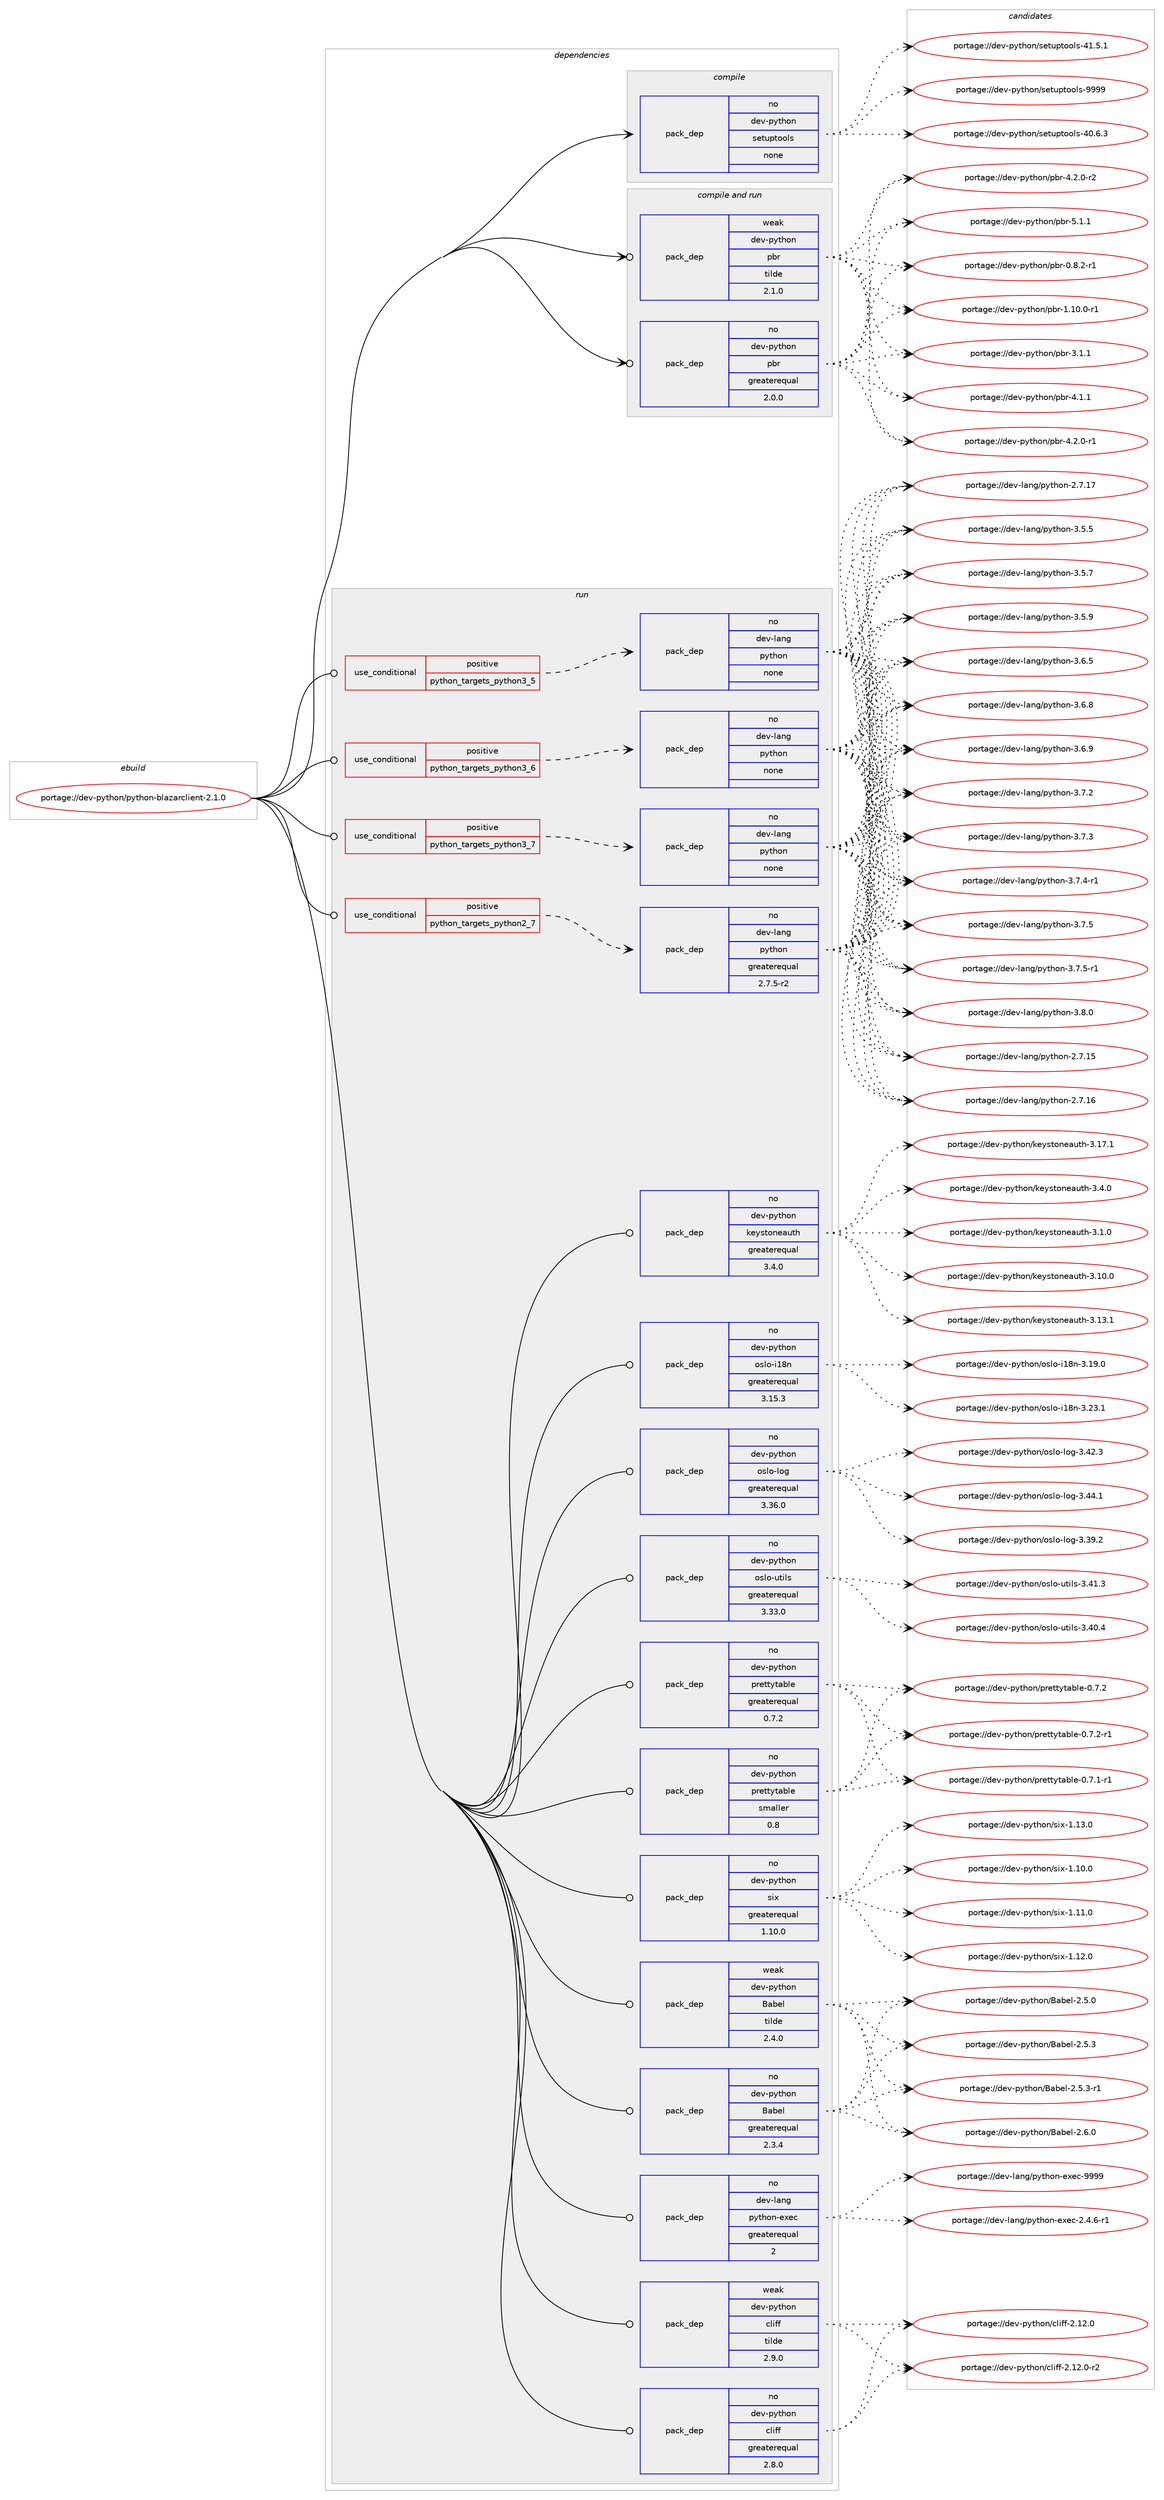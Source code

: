 digraph prolog {

# *************
# Graph options
# *************

newrank=true;
concentrate=true;
compound=true;
graph [rankdir=LR,fontname=Helvetica,fontsize=10,ranksep=1.5];#, ranksep=2.5, nodesep=0.2];
edge  [arrowhead=vee];
node  [fontname=Helvetica,fontsize=10];

# **********
# The ebuild
# **********

subgraph cluster_leftcol {
color=gray;
rank=same;
label=<<i>ebuild</i>>;
id [label="portage://dev-python/python-blazarclient-2.1.0", color=red, width=4, href="../dev-python/python-blazarclient-2.1.0.svg"];
}

# ****************
# The dependencies
# ****************

subgraph cluster_midcol {
color=gray;
label=<<i>dependencies</i>>;
subgraph cluster_compile {
fillcolor="#eeeeee";
style=filled;
label=<<i>compile</i>>;
subgraph pack125283 {
dependency165294 [label=<<TABLE BORDER="0" CELLBORDER="1" CELLSPACING="0" CELLPADDING="4" WIDTH="220"><TR><TD ROWSPAN="6" CELLPADDING="30">pack_dep</TD></TR><TR><TD WIDTH="110">no</TD></TR><TR><TD>dev-python</TD></TR><TR><TD>setuptools</TD></TR><TR><TD>none</TD></TR><TR><TD></TD></TR></TABLE>>, shape=none, color=blue];
}
id:e -> dependency165294:w [weight=20,style="solid",arrowhead="vee"];
}
subgraph cluster_compileandrun {
fillcolor="#eeeeee";
style=filled;
label=<<i>compile and run</i>>;
subgraph pack125284 {
dependency165295 [label=<<TABLE BORDER="0" CELLBORDER="1" CELLSPACING="0" CELLPADDING="4" WIDTH="220"><TR><TD ROWSPAN="6" CELLPADDING="30">pack_dep</TD></TR><TR><TD WIDTH="110">no</TD></TR><TR><TD>dev-python</TD></TR><TR><TD>pbr</TD></TR><TR><TD>greaterequal</TD></TR><TR><TD>2.0.0</TD></TR></TABLE>>, shape=none, color=blue];
}
id:e -> dependency165295:w [weight=20,style="solid",arrowhead="odotvee"];
subgraph pack125285 {
dependency165296 [label=<<TABLE BORDER="0" CELLBORDER="1" CELLSPACING="0" CELLPADDING="4" WIDTH="220"><TR><TD ROWSPAN="6" CELLPADDING="30">pack_dep</TD></TR><TR><TD WIDTH="110">weak</TD></TR><TR><TD>dev-python</TD></TR><TR><TD>pbr</TD></TR><TR><TD>tilde</TD></TR><TR><TD>2.1.0</TD></TR></TABLE>>, shape=none, color=blue];
}
id:e -> dependency165296:w [weight=20,style="solid",arrowhead="odotvee"];
}
subgraph cluster_run {
fillcolor="#eeeeee";
style=filled;
label=<<i>run</i>>;
subgraph cond36623 {
dependency165297 [label=<<TABLE BORDER="0" CELLBORDER="1" CELLSPACING="0" CELLPADDING="4"><TR><TD ROWSPAN="3" CELLPADDING="10">use_conditional</TD></TR><TR><TD>positive</TD></TR><TR><TD>python_targets_python2_7</TD></TR></TABLE>>, shape=none, color=red];
subgraph pack125286 {
dependency165298 [label=<<TABLE BORDER="0" CELLBORDER="1" CELLSPACING="0" CELLPADDING="4" WIDTH="220"><TR><TD ROWSPAN="6" CELLPADDING="30">pack_dep</TD></TR><TR><TD WIDTH="110">no</TD></TR><TR><TD>dev-lang</TD></TR><TR><TD>python</TD></TR><TR><TD>greaterequal</TD></TR><TR><TD>2.7.5-r2</TD></TR></TABLE>>, shape=none, color=blue];
}
dependency165297:e -> dependency165298:w [weight=20,style="dashed",arrowhead="vee"];
}
id:e -> dependency165297:w [weight=20,style="solid",arrowhead="odot"];
subgraph cond36624 {
dependency165299 [label=<<TABLE BORDER="0" CELLBORDER="1" CELLSPACING="0" CELLPADDING="4"><TR><TD ROWSPAN="3" CELLPADDING="10">use_conditional</TD></TR><TR><TD>positive</TD></TR><TR><TD>python_targets_python3_5</TD></TR></TABLE>>, shape=none, color=red];
subgraph pack125287 {
dependency165300 [label=<<TABLE BORDER="0" CELLBORDER="1" CELLSPACING="0" CELLPADDING="4" WIDTH="220"><TR><TD ROWSPAN="6" CELLPADDING="30">pack_dep</TD></TR><TR><TD WIDTH="110">no</TD></TR><TR><TD>dev-lang</TD></TR><TR><TD>python</TD></TR><TR><TD>none</TD></TR><TR><TD></TD></TR></TABLE>>, shape=none, color=blue];
}
dependency165299:e -> dependency165300:w [weight=20,style="dashed",arrowhead="vee"];
}
id:e -> dependency165299:w [weight=20,style="solid",arrowhead="odot"];
subgraph cond36625 {
dependency165301 [label=<<TABLE BORDER="0" CELLBORDER="1" CELLSPACING="0" CELLPADDING="4"><TR><TD ROWSPAN="3" CELLPADDING="10">use_conditional</TD></TR><TR><TD>positive</TD></TR><TR><TD>python_targets_python3_6</TD></TR></TABLE>>, shape=none, color=red];
subgraph pack125288 {
dependency165302 [label=<<TABLE BORDER="0" CELLBORDER="1" CELLSPACING="0" CELLPADDING="4" WIDTH="220"><TR><TD ROWSPAN="6" CELLPADDING="30">pack_dep</TD></TR><TR><TD WIDTH="110">no</TD></TR><TR><TD>dev-lang</TD></TR><TR><TD>python</TD></TR><TR><TD>none</TD></TR><TR><TD></TD></TR></TABLE>>, shape=none, color=blue];
}
dependency165301:e -> dependency165302:w [weight=20,style="dashed",arrowhead="vee"];
}
id:e -> dependency165301:w [weight=20,style="solid",arrowhead="odot"];
subgraph cond36626 {
dependency165303 [label=<<TABLE BORDER="0" CELLBORDER="1" CELLSPACING="0" CELLPADDING="4"><TR><TD ROWSPAN="3" CELLPADDING="10">use_conditional</TD></TR><TR><TD>positive</TD></TR><TR><TD>python_targets_python3_7</TD></TR></TABLE>>, shape=none, color=red];
subgraph pack125289 {
dependency165304 [label=<<TABLE BORDER="0" CELLBORDER="1" CELLSPACING="0" CELLPADDING="4" WIDTH="220"><TR><TD ROWSPAN="6" CELLPADDING="30">pack_dep</TD></TR><TR><TD WIDTH="110">no</TD></TR><TR><TD>dev-lang</TD></TR><TR><TD>python</TD></TR><TR><TD>none</TD></TR><TR><TD></TD></TR></TABLE>>, shape=none, color=blue];
}
dependency165303:e -> dependency165304:w [weight=20,style="dashed",arrowhead="vee"];
}
id:e -> dependency165303:w [weight=20,style="solid",arrowhead="odot"];
subgraph pack125290 {
dependency165305 [label=<<TABLE BORDER="0" CELLBORDER="1" CELLSPACING="0" CELLPADDING="4" WIDTH="220"><TR><TD ROWSPAN="6" CELLPADDING="30">pack_dep</TD></TR><TR><TD WIDTH="110">no</TD></TR><TR><TD>dev-lang</TD></TR><TR><TD>python-exec</TD></TR><TR><TD>greaterequal</TD></TR><TR><TD>2</TD></TR></TABLE>>, shape=none, color=blue];
}
id:e -> dependency165305:w [weight=20,style="solid",arrowhead="odot"];
subgraph pack125291 {
dependency165306 [label=<<TABLE BORDER="0" CELLBORDER="1" CELLSPACING="0" CELLPADDING="4" WIDTH="220"><TR><TD ROWSPAN="6" CELLPADDING="30">pack_dep</TD></TR><TR><TD WIDTH="110">no</TD></TR><TR><TD>dev-python</TD></TR><TR><TD>Babel</TD></TR><TR><TD>greaterequal</TD></TR><TR><TD>2.3.4</TD></TR></TABLE>>, shape=none, color=blue];
}
id:e -> dependency165306:w [weight=20,style="solid",arrowhead="odot"];
subgraph pack125292 {
dependency165307 [label=<<TABLE BORDER="0" CELLBORDER="1" CELLSPACING="0" CELLPADDING="4" WIDTH="220"><TR><TD ROWSPAN="6" CELLPADDING="30">pack_dep</TD></TR><TR><TD WIDTH="110">no</TD></TR><TR><TD>dev-python</TD></TR><TR><TD>cliff</TD></TR><TR><TD>greaterequal</TD></TR><TR><TD>2.8.0</TD></TR></TABLE>>, shape=none, color=blue];
}
id:e -> dependency165307:w [weight=20,style="solid",arrowhead="odot"];
subgraph pack125293 {
dependency165308 [label=<<TABLE BORDER="0" CELLBORDER="1" CELLSPACING="0" CELLPADDING="4" WIDTH="220"><TR><TD ROWSPAN="6" CELLPADDING="30">pack_dep</TD></TR><TR><TD WIDTH="110">no</TD></TR><TR><TD>dev-python</TD></TR><TR><TD>keystoneauth</TD></TR><TR><TD>greaterequal</TD></TR><TR><TD>3.4.0</TD></TR></TABLE>>, shape=none, color=blue];
}
id:e -> dependency165308:w [weight=20,style="solid",arrowhead="odot"];
subgraph pack125294 {
dependency165309 [label=<<TABLE BORDER="0" CELLBORDER="1" CELLSPACING="0" CELLPADDING="4" WIDTH="220"><TR><TD ROWSPAN="6" CELLPADDING="30">pack_dep</TD></TR><TR><TD WIDTH="110">no</TD></TR><TR><TD>dev-python</TD></TR><TR><TD>oslo-i18n</TD></TR><TR><TD>greaterequal</TD></TR><TR><TD>3.15.3</TD></TR></TABLE>>, shape=none, color=blue];
}
id:e -> dependency165309:w [weight=20,style="solid",arrowhead="odot"];
subgraph pack125295 {
dependency165310 [label=<<TABLE BORDER="0" CELLBORDER="1" CELLSPACING="0" CELLPADDING="4" WIDTH="220"><TR><TD ROWSPAN="6" CELLPADDING="30">pack_dep</TD></TR><TR><TD WIDTH="110">no</TD></TR><TR><TD>dev-python</TD></TR><TR><TD>oslo-log</TD></TR><TR><TD>greaterequal</TD></TR><TR><TD>3.36.0</TD></TR></TABLE>>, shape=none, color=blue];
}
id:e -> dependency165310:w [weight=20,style="solid",arrowhead="odot"];
subgraph pack125296 {
dependency165311 [label=<<TABLE BORDER="0" CELLBORDER="1" CELLSPACING="0" CELLPADDING="4" WIDTH="220"><TR><TD ROWSPAN="6" CELLPADDING="30">pack_dep</TD></TR><TR><TD WIDTH="110">no</TD></TR><TR><TD>dev-python</TD></TR><TR><TD>oslo-utils</TD></TR><TR><TD>greaterequal</TD></TR><TR><TD>3.33.0</TD></TR></TABLE>>, shape=none, color=blue];
}
id:e -> dependency165311:w [weight=20,style="solid",arrowhead="odot"];
subgraph pack125297 {
dependency165312 [label=<<TABLE BORDER="0" CELLBORDER="1" CELLSPACING="0" CELLPADDING="4" WIDTH="220"><TR><TD ROWSPAN="6" CELLPADDING="30">pack_dep</TD></TR><TR><TD WIDTH="110">no</TD></TR><TR><TD>dev-python</TD></TR><TR><TD>prettytable</TD></TR><TR><TD>greaterequal</TD></TR><TR><TD>0.7.2</TD></TR></TABLE>>, shape=none, color=blue];
}
id:e -> dependency165312:w [weight=20,style="solid",arrowhead="odot"];
subgraph pack125298 {
dependency165313 [label=<<TABLE BORDER="0" CELLBORDER="1" CELLSPACING="0" CELLPADDING="4" WIDTH="220"><TR><TD ROWSPAN="6" CELLPADDING="30">pack_dep</TD></TR><TR><TD WIDTH="110">no</TD></TR><TR><TD>dev-python</TD></TR><TR><TD>prettytable</TD></TR><TR><TD>smaller</TD></TR><TR><TD>0.8</TD></TR></TABLE>>, shape=none, color=blue];
}
id:e -> dependency165313:w [weight=20,style="solid",arrowhead="odot"];
subgraph pack125299 {
dependency165314 [label=<<TABLE BORDER="0" CELLBORDER="1" CELLSPACING="0" CELLPADDING="4" WIDTH="220"><TR><TD ROWSPAN="6" CELLPADDING="30">pack_dep</TD></TR><TR><TD WIDTH="110">no</TD></TR><TR><TD>dev-python</TD></TR><TR><TD>six</TD></TR><TR><TD>greaterequal</TD></TR><TR><TD>1.10.0</TD></TR></TABLE>>, shape=none, color=blue];
}
id:e -> dependency165314:w [weight=20,style="solid",arrowhead="odot"];
subgraph pack125300 {
dependency165315 [label=<<TABLE BORDER="0" CELLBORDER="1" CELLSPACING="0" CELLPADDING="4" WIDTH="220"><TR><TD ROWSPAN="6" CELLPADDING="30">pack_dep</TD></TR><TR><TD WIDTH="110">weak</TD></TR><TR><TD>dev-python</TD></TR><TR><TD>Babel</TD></TR><TR><TD>tilde</TD></TR><TR><TD>2.4.0</TD></TR></TABLE>>, shape=none, color=blue];
}
id:e -> dependency165315:w [weight=20,style="solid",arrowhead="odot"];
subgraph pack125301 {
dependency165316 [label=<<TABLE BORDER="0" CELLBORDER="1" CELLSPACING="0" CELLPADDING="4" WIDTH="220"><TR><TD ROWSPAN="6" CELLPADDING="30">pack_dep</TD></TR><TR><TD WIDTH="110">weak</TD></TR><TR><TD>dev-python</TD></TR><TR><TD>cliff</TD></TR><TR><TD>tilde</TD></TR><TR><TD>2.9.0</TD></TR></TABLE>>, shape=none, color=blue];
}
id:e -> dependency165316:w [weight=20,style="solid",arrowhead="odot"];
}
}

# **************
# The candidates
# **************

subgraph cluster_choices {
rank=same;
color=gray;
label=<<i>candidates</i>>;

subgraph choice125283 {
color=black;
nodesep=1;
choiceportage100101118451121211161041111104711510111611711211611111110811545524846544651 [label="portage://dev-python/setuptools-40.6.3", color=red, width=4,href="../dev-python/setuptools-40.6.3.svg"];
choiceportage100101118451121211161041111104711510111611711211611111110811545524946534649 [label="portage://dev-python/setuptools-41.5.1", color=red, width=4,href="../dev-python/setuptools-41.5.1.svg"];
choiceportage10010111845112121116104111110471151011161171121161111111081154557575757 [label="portage://dev-python/setuptools-9999", color=red, width=4,href="../dev-python/setuptools-9999.svg"];
dependency165294:e -> choiceportage100101118451121211161041111104711510111611711211611111110811545524846544651:w [style=dotted,weight="100"];
dependency165294:e -> choiceportage100101118451121211161041111104711510111611711211611111110811545524946534649:w [style=dotted,weight="100"];
dependency165294:e -> choiceportage10010111845112121116104111110471151011161171121161111111081154557575757:w [style=dotted,weight="100"];
}
subgraph choice125284 {
color=black;
nodesep=1;
choiceportage1001011184511212111610411111047112981144548465646504511449 [label="portage://dev-python/pbr-0.8.2-r1", color=red, width=4,href="../dev-python/pbr-0.8.2-r1.svg"];
choiceportage100101118451121211161041111104711298114454946494846484511449 [label="portage://dev-python/pbr-1.10.0-r1", color=red, width=4,href="../dev-python/pbr-1.10.0-r1.svg"];
choiceportage100101118451121211161041111104711298114455146494649 [label="portage://dev-python/pbr-3.1.1", color=red, width=4,href="../dev-python/pbr-3.1.1.svg"];
choiceportage100101118451121211161041111104711298114455246494649 [label="portage://dev-python/pbr-4.1.1", color=red, width=4,href="../dev-python/pbr-4.1.1.svg"];
choiceportage1001011184511212111610411111047112981144552465046484511449 [label="portage://dev-python/pbr-4.2.0-r1", color=red, width=4,href="../dev-python/pbr-4.2.0-r1.svg"];
choiceportage1001011184511212111610411111047112981144552465046484511450 [label="portage://dev-python/pbr-4.2.0-r2", color=red, width=4,href="../dev-python/pbr-4.2.0-r2.svg"];
choiceportage100101118451121211161041111104711298114455346494649 [label="portage://dev-python/pbr-5.1.1", color=red, width=4,href="../dev-python/pbr-5.1.1.svg"];
dependency165295:e -> choiceportage1001011184511212111610411111047112981144548465646504511449:w [style=dotted,weight="100"];
dependency165295:e -> choiceportage100101118451121211161041111104711298114454946494846484511449:w [style=dotted,weight="100"];
dependency165295:e -> choiceportage100101118451121211161041111104711298114455146494649:w [style=dotted,weight="100"];
dependency165295:e -> choiceportage100101118451121211161041111104711298114455246494649:w [style=dotted,weight="100"];
dependency165295:e -> choiceportage1001011184511212111610411111047112981144552465046484511449:w [style=dotted,weight="100"];
dependency165295:e -> choiceportage1001011184511212111610411111047112981144552465046484511450:w [style=dotted,weight="100"];
dependency165295:e -> choiceportage100101118451121211161041111104711298114455346494649:w [style=dotted,weight="100"];
}
subgraph choice125285 {
color=black;
nodesep=1;
choiceportage1001011184511212111610411111047112981144548465646504511449 [label="portage://dev-python/pbr-0.8.2-r1", color=red, width=4,href="../dev-python/pbr-0.8.2-r1.svg"];
choiceportage100101118451121211161041111104711298114454946494846484511449 [label="portage://dev-python/pbr-1.10.0-r1", color=red, width=4,href="../dev-python/pbr-1.10.0-r1.svg"];
choiceportage100101118451121211161041111104711298114455146494649 [label="portage://dev-python/pbr-3.1.1", color=red, width=4,href="../dev-python/pbr-3.1.1.svg"];
choiceportage100101118451121211161041111104711298114455246494649 [label="portage://dev-python/pbr-4.1.1", color=red, width=4,href="../dev-python/pbr-4.1.1.svg"];
choiceportage1001011184511212111610411111047112981144552465046484511449 [label="portage://dev-python/pbr-4.2.0-r1", color=red, width=4,href="../dev-python/pbr-4.2.0-r1.svg"];
choiceportage1001011184511212111610411111047112981144552465046484511450 [label="portage://dev-python/pbr-4.2.0-r2", color=red, width=4,href="../dev-python/pbr-4.2.0-r2.svg"];
choiceportage100101118451121211161041111104711298114455346494649 [label="portage://dev-python/pbr-5.1.1", color=red, width=4,href="../dev-python/pbr-5.1.1.svg"];
dependency165296:e -> choiceportage1001011184511212111610411111047112981144548465646504511449:w [style=dotted,weight="100"];
dependency165296:e -> choiceportage100101118451121211161041111104711298114454946494846484511449:w [style=dotted,weight="100"];
dependency165296:e -> choiceportage100101118451121211161041111104711298114455146494649:w [style=dotted,weight="100"];
dependency165296:e -> choiceportage100101118451121211161041111104711298114455246494649:w [style=dotted,weight="100"];
dependency165296:e -> choiceportage1001011184511212111610411111047112981144552465046484511449:w [style=dotted,weight="100"];
dependency165296:e -> choiceportage1001011184511212111610411111047112981144552465046484511450:w [style=dotted,weight="100"];
dependency165296:e -> choiceportage100101118451121211161041111104711298114455346494649:w [style=dotted,weight="100"];
}
subgraph choice125286 {
color=black;
nodesep=1;
choiceportage10010111845108971101034711212111610411111045504655464953 [label="portage://dev-lang/python-2.7.15", color=red, width=4,href="../dev-lang/python-2.7.15.svg"];
choiceportage10010111845108971101034711212111610411111045504655464954 [label="portage://dev-lang/python-2.7.16", color=red, width=4,href="../dev-lang/python-2.7.16.svg"];
choiceportage10010111845108971101034711212111610411111045504655464955 [label="portage://dev-lang/python-2.7.17", color=red, width=4,href="../dev-lang/python-2.7.17.svg"];
choiceportage100101118451089711010347112121116104111110455146534653 [label="portage://dev-lang/python-3.5.5", color=red, width=4,href="../dev-lang/python-3.5.5.svg"];
choiceportage100101118451089711010347112121116104111110455146534655 [label="portage://dev-lang/python-3.5.7", color=red, width=4,href="../dev-lang/python-3.5.7.svg"];
choiceportage100101118451089711010347112121116104111110455146534657 [label="portage://dev-lang/python-3.5.9", color=red, width=4,href="../dev-lang/python-3.5.9.svg"];
choiceportage100101118451089711010347112121116104111110455146544653 [label="portage://dev-lang/python-3.6.5", color=red, width=4,href="../dev-lang/python-3.6.5.svg"];
choiceportage100101118451089711010347112121116104111110455146544656 [label="portage://dev-lang/python-3.6.8", color=red, width=4,href="../dev-lang/python-3.6.8.svg"];
choiceportage100101118451089711010347112121116104111110455146544657 [label="portage://dev-lang/python-3.6.9", color=red, width=4,href="../dev-lang/python-3.6.9.svg"];
choiceportage100101118451089711010347112121116104111110455146554650 [label="portage://dev-lang/python-3.7.2", color=red, width=4,href="../dev-lang/python-3.7.2.svg"];
choiceportage100101118451089711010347112121116104111110455146554651 [label="portage://dev-lang/python-3.7.3", color=red, width=4,href="../dev-lang/python-3.7.3.svg"];
choiceportage1001011184510897110103471121211161041111104551465546524511449 [label="portage://dev-lang/python-3.7.4-r1", color=red, width=4,href="../dev-lang/python-3.7.4-r1.svg"];
choiceportage100101118451089711010347112121116104111110455146554653 [label="portage://dev-lang/python-3.7.5", color=red, width=4,href="../dev-lang/python-3.7.5.svg"];
choiceportage1001011184510897110103471121211161041111104551465546534511449 [label="portage://dev-lang/python-3.7.5-r1", color=red, width=4,href="../dev-lang/python-3.7.5-r1.svg"];
choiceportage100101118451089711010347112121116104111110455146564648 [label="portage://dev-lang/python-3.8.0", color=red, width=4,href="../dev-lang/python-3.8.0.svg"];
dependency165298:e -> choiceportage10010111845108971101034711212111610411111045504655464953:w [style=dotted,weight="100"];
dependency165298:e -> choiceportage10010111845108971101034711212111610411111045504655464954:w [style=dotted,weight="100"];
dependency165298:e -> choiceportage10010111845108971101034711212111610411111045504655464955:w [style=dotted,weight="100"];
dependency165298:e -> choiceportage100101118451089711010347112121116104111110455146534653:w [style=dotted,weight="100"];
dependency165298:e -> choiceportage100101118451089711010347112121116104111110455146534655:w [style=dotted,weight="100"];
dependency165298:e -> choiceportage100101118451089711010347112121116104111110455146534657:w [style=dotted,weight="100"];
dependency165298:e -> choiceportage100101118451089711010347112121116104111110455146544653:w [style=dotted,weight="100"];
dependency165298:e -> choiceportage100101118451089711010347112121116104111110455146544656:w [style=dotted,weight="100"];
dependency165298:e -> choiceportage100101118451089711010347112121116104111110455146544657:w [style=dotted,weight="100"];
dependency165298:e -> choiceportage100101118451089711010347112121116104111110455146554650:w [style=dotted,weight="100"];
dependency165298:e -> choiceportage100101118451089711010347112121116104111110455146554651:w [style=dotted,weight="100"];
dependency165298:e -> choiceportage1001011184510897110103471121211161041111104551465546524511449:w [style=dotted,weight="100"];
dependency165298:e -> choiceportage100101118451089711010347112121116104111110455146554653:w [style=dotted,weight="100"];
dependency165298:e -> choiceportage1001011184510897110103471121211161041111104551465546534511449:w [style=dotted,weight="100"];
dependency165298:e -> choiceportage100101118451089711010347112121116104111110455146564648:w [style=dotted,weight="100"];
}
subgraph choice125287 {
color=black;
nodesep=1;
choiceportage10010111845108971101034711212111610411111045504655464953 [label="portage://dev-lang/python-2.7.15", color=red, width=4,href="../dev-lang/python-2.7.15.svg"];
choiceportage10010111845108971101034711212111610411111045504655464954 [label="portage://dev-lang/python-2.7.16", color=red, width=4,href="../dev-lang/python-2.7.16.svg"];
choiceportage10010111845108971101034711212111610411111045504655464955 [label="portage://dev-lang/python-2.7.17", color=red, width=4,href="../dev-lang/python-2.7.17.svg"];
choiceportage100101118451089711010347112121116104111110455146534653 [label="portage://dev-lang/python-3.5.5", color=red, width=4,href="../dev-lang/python-3.5.5.svg"];
choiceportage100101118451089711010347112121116104111110455146534655 [label="portage://dev-lang/python-3.5.7", color=red, width=4,href="../dev-lang/python-3.5.7.svg"];
choiceportage100101118451089711010347112121116104111110455146534657 [label="portage://dev-lang/python-3.5.9", color=red, width=4,href="../dev-lang/python-3.5.9.svg"];
choiceportage100101118451089711010347112121116104111110455146544653 [label="portage://dev-lang/python-3.6.5", color=red, width=4,href="../dev-lang/python-3.6.5.svg"];
choiceportage100101118451089711010347112121116104111110455146544656 [label="portage://dev-lang/python-3.6.8", color=red, width=4,href="../dev-lang/python-3.6.8.svg"];
choiceportage100101118451089711010347112121116104111110455146544657 [label="portage://dev-lang/python-3.6.9", color=red, width=4,href="../dev-lang/python-3.6.9.svg"];
choiceportage100101118451089711010347112121116104111110455146554650 [label="portage://dev-lang/python-3.7.2", color=red, width=4,href="../dev-lang/python-3.7.2.svg"];
choiceportage100101118451089711010347112121116104111110455146554651 [label="portage://dev-lang/python-3.7.3", color=red, width=4,href="../dev-lang/python-3.7.3.svg"];
choiceportage1001011184510897110103471121211161041111104551465546524511449 [label="portage://dev-lang/python-3.7.4-r1", color=red, width=4,href="../dev-lang/python-3.7.4-r1.svg"];
choiceportage100101118451089711010347112121116104111110455146554653 [label="portage://dev-lang/python-3.7.5", color=red, width=4,href="../dev-lang/python-3.7.5.svg"];
choiceportage1001011184510897110103471121211161041111104551465546534511449 [label="portage://dev-lang/python-3.7.5-r1", color=red, width=4,href="../dev-lang/python-3.7.5-r1.svg"];
choiceportage100101118451089711010347112121116104111110455146564648 [label="portage://dev-lang/python-3.8.0", color=red, width=4,href="../dev-lang/python-3.8.0.svg"];
dependency165300:e -> choiceportage10010111845108971101034711212111610411111045504655464953:w [style=dotted,weight="100"];
dependency165300:e -> choiceportage10010111845108971101034711212111610411111045504655464954:w [style=dotted,weight="100"];
dependency165300:e -> choiceportage10010111845108971101034711212111610411111045504655464955:w [style=dotted,weight="100"];
dependency165300:e -> choiceportage100101118451089711010347112121116104111110455146534653:w [style=dotted,weight="100"];
dependency165300:e -> choiceportage100101118451089711010347112121116104111110455146534655:w [style=dotted,weight="100"];
dependency165300:e -> choiceportage100101118451089711010347112121116104111110455146534657:w [style=dotted,weight="100"];
dependency165300:e -> choiceportage100101118451089711010347112121116104111110455146544653:w [style=dotted,weight="100"];
dependency165300:e -> choiceportage100101118451089711010347112121116104111110455146544656:w [style=dotted,weight="100"];
dependency165300:e -> choiceportage100101118451089711010347112121116104111110455146544657:w [style=dotted,weight="100"];
dependency165300:e -> choiceportage100101118451089711010347112121116104111110455146554650:w [style=dotted,weight="100"];
dependency165300:e -> choiceportage100101118451089711010347112121116104111110455146554651:w [style=dotted,weight="100"];
dependency165300:e -> choiceportage1001011184510897110103471121211161041111104551465546524511449:w [style=dotted,weight="100"];
dependency165300:e -> choiceportage100101118451089711010347112121116104111110455146554653:w [style=dotted,weight="100"];
dependency165300:e -> choiceportage1001011184510897110103471121211161041111104551465546534511449:w [style=dotted,weight="100"];
dependency165300:e -> choiceportage100101118451089711010347112121116104111110455146564648:w [style=dotted,weight="100"];
}
subgraph choice125288 {
color=black;
nodesep=1;
choiceportage10010111845108971101034711212111610411111045504655464953 [label="portage://dev-lang/python-2.7.15", color=red, width=4,href="../dev-lang/python-2.7.15.svg"];
choiceportage10010111845108971101034711212111610411111045504655464954 [label="portage://dev-lang/python-2.7.16", color=red, width=4,href="../dev-lang/python-2.7.16.svg"];
choiceportage10010111845108971101034711212111610411111045504655464955 [label="portage://dev-lang/python-2.7.17", color=red, width=4,href="../dev-lang/python-2.7.17.svg"];
choiceportage100101118451089711010347112121116104111110455146534653 [label="portage://dev-lang/python-3.5.5", color=red, width=4,href="../dev-lang/python-3.5.5.svg"];
choiceportage100101118451089711010347112121116104111110455146534655 [label="portage://dev-lang/python-3.5.7", color=red, width=4,href="../dev-lang/python-3.5.7.svg"];
choiceportage100101118451089711010347112121116104111110455146534657 [label="portage://dev-lang/python-3.5.9", color=red, width=4,href="../dev-lang/python-3.5.9.svg"];
choiceportage100101118451089711010347112121116104111110455146544653 [label="portage://dev-lang/python-3.6.5", color=red, width=4,href="../dev-lang/python-3.6.5.svg"];
choiceportage100101118451089711010347112121116104111110455146544656 [label="portage://dev-lang/python-3.6.8", color=red, width=4,href="../dev-lang/python-3.6.8.svg"];
choiceportage100101118451089711010347112121116104111110455146544657 [label="portage://dev-lang/python-3.6.9", color=red, width=4,href="../dev-lang/python-3.6.9.svg"];
choiceportage100101118451089711010347112121116104111110455146554650 [label="portage://dev-lang/python-3.7.2", color=red, width=4,href="../dev-lang/python-3.7.2.svg"];
choiceportage100101118451089711010347112121116104111110455146554651 [label="portage://dev-lang/python-3.7.3", color=red, width=4,href="../dev-lang/python-3.7.3.svg"];
choiceportage1001011184510897110103471121211161041111104551465546524511449 [label="portage://dev-lang/python-3.7.4-r1", color=red, width=4,href="../dev-lang/python-3.7.4-r1.svg"];
choiceportage100101118451089711010347112121116104111110455146554653 [label="portage://dev-lang/python-3.7.5", color=red, width=4,href="../dev-lang/python-3.7.5.svg"];
choiceportage1001011184510897110103471121211161041111104551465546534511449 [label="portage://dev-lang/python-3.7.5-r1", color=red, width=4,href="../dev-lang/python-3.7.5-r1.svg"];
choiceportage100101118451089711010347112121116104111110455146564648 [label="portage://dev-lang/python-3.8.0", color=red, width=4,href="../dev-lang/python-3.8.0.svg"];
dependency165302:e -> choiceportage10010111845108971101034711212111610411111045504655464953:w [style=dotted,weight="100"];
dependency165302:e -> choiceportage10010111845108971101034711212111610411111045504655464954:w [style=dotted,weight="100"];
dependency165302:e -> choiceportage10010111845108971101034711212111610411111045504655464955:w [style=dotted,weight="100"];
dependency165302:e -> choiceportage100101118451089711010347112121116104111110455146534653:w [style=dotted,weight="100"];
dependency165302:e -> choiceportage100101118451089711010347112121116104111110455146534655:w [style=dotted,weight="100"];
dependency165302:e -> choiceportage100101118451089711010347112121116104111110455146534657:w [style=dotted,weight="100"];
dependency165302:e -> choiceportage100101118451089711010347112121116104111110455146544653:w [style=dotted,weight="100"];
dependency165302:e -> choiceportage100101118451089711010347112121116104111110455146544656:w [style=dotted,weight="100"];
dependency165302:e -> choiceportage100101118451089711010347112121116104111110455146544657:w [style=dotted,weight="100"];
dependency165302:e -> choiceportage100101118451089711010347112121116104111110455146554650:w [style=dotted,weight="100"];
dependency165302:e -> choiceportage100101118451089711010347112121116104111110455146554651:w [style=dotted,weight="100"];
dependency165302:e -> choiceportage1001011184510897110103471121211161041111104551465546524511449:w [style=dotted,weight="100"];
dependency165302:e -> choiceportage100101118451089711010347112121116104111110455146554653:w [style=dotted,weight="100"];
dependency165302:e -> choiceportage1001011184510897110103471121211161041111104551465546534511449:w [style=dotted,weight="100"];
dependency165302:e -> choiceportage100101118451089711010347112121116104111110455146564648:w [style=dotted,weight="100"];
}
subgraph choice125289 {
color=black;
nodesep=1;
choiceportage10010111845108971101034711212111610411111045504655464953 [label="portage://dev-lang/python-2.7.15", color=red, width=4,href="../dev-lang/python-2.7.15.svg"];
choiceportage10010111845108971101034711212111610411111045504655464954 [label="portage://dev-lang/python-2.7.16", color=red, width=4,href="../dev-lang/python-2.7.16.svg"];
choiceportage10010111845108971101034711212111610411111045504655464955 [label="portage://dev-lang/python-2.7.17", color=red, width=4,href="../dev-lang/python-2.7.17.svg"];
choiceportage100101118451089711010347112121116104111110455146534653 [label="portage://dev-lang/python-3.5.5", color=red, width=4,href="../dev-lang/python-3.5.5.svg"];
choiceportage100101118451089711010347112121116104111110455146534655 [label="portage://dev-lang/python-3.5.7", color=red, width=4,href="../dev-lang/python-3.5.7.svg"];
choiceportage100101118451089711010347112121116104111110455146534657 [label="portage://dev-lang/python-3.5.9", color=red, width=4,href="../dev-lang/python-3.5.9.svg"];
choiceportage100101118451089711010347112121116104111110455146544653 [label="portage://dev-lang/python-3.6.5", color=red, width=4,href="../dev-lang/python-3.6.5.svg"];
choiceportage100101118451089711010347112121116104111110455146544656 [label="portage://dev-lang/python-3.6.8", color=red, width=4,href="../dev-lang/python-3.6.8.svg"];
choiceportage100101118451089711010347112121116104111110455146544657 [label="portage://dev-lang/python-3.6.9", color=red, width=4,href="../dev-lang/python-3.6.9.svg"];
choiceportage100101118451089711010347112121116104111110455146554650 [label="portage://dev-lang/python-3.7.2", color=red, width=4,href="../dev-lang/python-3.7.2.svg"];
choiceportage100101118451089711010347112121116104111110455146554651 [label="portage://dev-lang/python-3.7.3", color=red, width=4,href="../dev-lang/python-3.7.3.svg"];
choiceportage1001011184510897110103471121211161041111104551465546524511449 [label="portage://dev-lang/python-3.7.4-r1", color=red, width=4,href="../dev-lang/python-3.7.4-r1.svg"];
choiceportage100101118451089711010347112121116104111110455146554653 [label="portage://dev-lang/python-3.7.5", color=red, width=4,href="../dev-lang/python-3.7.5.svg"];
choiceportage1001011184510897110103471121211161041111104551465546534511449 [label="portage://dev-lang/python-3.7.5-r1", color=red, width=4,href="../dev-lang/python-3.7.5-r1.svg"];
choiceportage100101118451089711010347112121116104111110455146564648 [label="portage://dev-lang/python-3.8.0", color=red, width=4,href="../dev-lang/python-3.8.0.svg"];
dependency165304:e -> choiceportage10010111845108971101034711212111610411111045504655464953:w [style=dotted,weight="100"];
dependency165304:e -> choiceportage10010111845108971101034711212111610411111045504655464954:w [style=dotted,weight="100"];
dependency165304:e -> choiceportage10010111845108971101034711212111610411111045504655464955:w [style=dotted,weight="100"];
dependency165304:e -> choiceportage100101118451089711010347112121116104111110455146534653:w [style=dotted,weight="100"];
dependency165304:e -> choiceportage100101118451089711010347112121116104111110455146534655:w [style=dotted,weight="100"];
dependency165304:e -> choiceportage100101118451089711010347112121116104111110455146534657:w [style=dotted,weight="100"];
dependency165304:e -> choiceportage100101118451089711010347112121116104111110455146544653:w [style=dotted,weight="100"];
dependency165304:e -> choiceportage100101118451089711010347112121116104111110455146544656:w [style=dotted,weight="100"];
dependency165304:e -> choiceportage100101118451089711010347112121116104111110455146544657:w [style=dotted,weight="100"];
dependency165304:e -> choiceportage100101118451089711010347112121116104111110455146554650:w [style=dotted,weight="100"];
dependency165304:e -> choiceportage100101118451089711010347112121116104111110455146554651:w [style=dotted,weight="100"];
dependency165304:e -> choiceportage1001011184510897110103471121211161041111104551465546524511449:w [style=dotted,weight="100"];
dependency165304:e -> choiceportage100101118451089711010347112121116104111110455146554653:w [style=dotted,weight="100"];
dependency165304:e -> choiceportage1001011184510897110103471121211161041111104551465546534511449:w [style=dotted,weight="100"];
dependency165304:e -> choiceportage100101118451089711010347112121116104111110455146564648:w [style=dotted,weight="100"];
}
subgraph choice125290 {
color=black;
nodesep=1;
choiceportage10010111845108971101034711212111610411111045101120101994550465246544511449 [label="portage://dev-lang/python-exec-2.4.6-r1", color=red, width=4,href="../dev-lang/python-exec-2.4.6-r1.svg"];
choiceportage10010111845108971101034711212111610411111045101120101994557575757 [label="portage://dev-lang/python-exec-9999", color=red, width=4,href="../dev-lang/python-exec-9999.svg"];
dependency165305:e -> choiceportage10010111845108971101034711212111610411111045101120101994550465246544511449:w [style=dotted,weight="100"];
dependency165305:e -> choiceportage10010111845108971101034711212111610411111045101120101994557575757:w [style=dotted,weight="100"];
}
subgraph choice125291 {
color=black;
nodesep=1;
choiceportage1001011184511212111610411111047669798101108455046534648 [label="portage://dev-python/Babel-2.5.0", color=red, width=4,href="../dev-python/Babel-2.5.0.svg"];
choiceportage1001011184511212111610411111047669798101108455046534651 [label="portage://dev-python/Babel-2.5.3", color=red, width=4,href="../dev-python/Babel-2.5.3.svg"];
choiceportage10010111845112121116104111110476697981011084550465346514511449 [label="portage://dev-python/Babel-2.5.3-r1", color=red, width=4,href="../dev-python/Babel-2.5.3-r1.svg"];
choiceportage1001011184511212111610411111047669798101108455046544648 [label="portage://dev-python/Babel-2.6.0", color=red, width=4,href="../dev-python/Babel-2.6.0.svg"];
dependency165306:e -> choiceportage1001011184511212111610411111047669798101108455046534648:w [style=dotted,weight="100"];
dependency165306:e -> choiceportage1001011184511212111610411111047669798101108455046534651:w [style=dotted,weight="100"];
dependency165306:e -> choiceportage10010111845112121116104111110476697981011084550465346514511449:w [style=dotted,weight="100"];
dependency165306:e -> choiceportage1001011184511212111610411111047669798101108455046544648:w [style=dotted,weight="100"];
}
subgraph choice125292 {
color=black;
nodesep=1;
choiceportage10010111845112121116104111110479910810510210245504649504648 [label="portage://dev-python/cliff-2.12.0", color=red, width=4,href="../dev-python/cliff-2.12.0.svg"];
choiceportage100101118451121211161041111104799108105102102455046495046484511450 [label="portage://dev-python/cliff-2.12.0-r2", color=red, width=4,href="../dev-python/cliff-2.12.0-r2.svg"];
dependency165307:e -> choiceportage10010111845112121116104111110479910810510210245504649504648:w [style=dotted,weight="100"];
dependency165307:e -> choiceportage100101118451121211161041111104799108105102102455046495046484511450:w [style=dotted,weight="100"];
}
subgraph choice125293 {
color=black;
nodesep=1;
choiceportage100101118451121211161041111104710710112111511611111010197117116104455146494648 [label="portage://dev-python/keystoneauth-3.1.0", color=red, width=4,href="../dev-python/keystoneauth-3.1.0.svg"];
choiceportage10010111845112121116104111110471071011211151161111101019711711610445514649484648 [label="portage://dev-python/keystoneauth-3.10.0", color=red, width=4,href="../dev-python/keystoneauth-3.10.0.svg"];
choiceportage10010111845112121116104111110471071011211151161111101019711711610445514649514649 [label="portage://dev-python/keystoneauth-3.13.1", color=red, width=4,href="../dev-python/keystoneauth-3.13.1.svg"];
choiceportage10010111845112121116104111110471071011211151161111101019711711610445514649554649 [label="portage://dev-python/keystoneauth-3.17.1", color=red, width=4,href="../dev-python/keystoneauth-3.17.1.svg"];
choiceportage100101118451121211161041111104710710112111511611111010197117116104455146524648 [label="portage://dev-python/keystoneauth-3.4.0", color=red, width=4,href="../dev-python/keystoneauth-3.4.0.svg"];
dependency165308:e -> choiceportage100101118451121211161041111104710710112111511611111010197117116104455146494648:w [style=dotted,weight="100"];
dependency165308:e -> choiceportage10010111845112121116104111110471071011211151161111101019711711610445514649484648:w [style=dotted,weight="100"];
dependency165308:e -> choiceportage10010111845112121116104111110471071011211151161111101019711711610445514649514649:w [style=dotted,weight="100"];
dependency165308:e -> choiceportage10010111845112121116104111110471071011211151161111101019711711610445514649554649:w [style=dotted,weight="100"];
dependency165308:e -> choiceportage100101118451121211161041111104710710112111511611111010197117116104455146524648:w [style=dotted,weight="100"];
}
subgraph choice125294 {
color=black;
nodesep=1;
choiceportage100101118451121211161041111104711111510811145105495611045514649574648 [label="portage://dev-python/oslo-i18n-3.19.0", color=red, width=4,href="../dev-python/oslo-i18n-3.19.0.svg"];
choiceportage100101118451121211161041111104711111510811145105495611045514650514649 [label="portage://dev-python/oslo-i18n-3.23.1", color=red, width=4,href="../dev-python/oslo-i18n-3.23.1.svg"];
dependency165309:e -> choiceportage100101118451121211161041111104711111510811145105495611045514649574648:w [style=dotted,weight="100"];
dependency165309:e -> choiceportage100101118451121211161041111104711111510811145105495611045514650514649:w [style=dotted,weight="100"];
}
subgraph choice125295 {
color=black;
nodesep=1;
choiceportage10010111845112121116104111110471111151081114510811110345514651574650 [label="portage://dev-python/oslo-log-3.39.2", color=red, width=4,href="../dev-python/oslo-log-3.39.2.svg"];
choiceportage10010111845112121116104111110471111151081114510811110345514652504651 [label="portage://dev-python/oslo-log-3.42.3", color=red, width=4,href="../dev-python/oslo-log-3.42.3.svg"];
choiceportage10010111845112121116104111110471111151081114510811110345514652524649 [label="portage://dev-python/oslo-log-3.44.1", color=red, width=4,href="../dev-python/oslo-log-3.44.1.svg"];
dependency165310:e -> choiceportage10010111845112121116104111110471111151081114510811110345514651574650:w [style=dotted,weight="100"];
dependency165310:e -> choiceportage10010111845112121116104111110471111151081114510811110345514652504651:w [style=dotted,weight="100"];
dependency165310:e -> choiceportage10010111845112121116104111110471111151081114510811110345514652524649:w [style=dotted,weight="100"];
}
subgraph choice125296 {
color=black;
nodesep=1;
choiceportage10010111845112121116104111110471111151081114511711610510811545514652484652 [label="portage://dev-python/oslo-utils-3.40.4", color=red, width=4,href="../dev-python/oslo-utils-3.40.4.svg"];
choiceportage10010111845112121116104111110471111151081114511711610510811545514652494651 [label="portage://dev-python/oslo-utils-3.41.3", color=red, width=4,href="../dev-python/oslo-utils-3.41.3.svg"];
dependency165311:e -> choiceportage10010111845112121116104111110471111151081114511711610510811545514652484652:w [style=dotted,weight="100"];
dependency165311:e -> choiceportage10010111845112121116104111110471111151081114511711610510811545514652494651:w [style=dotted,weight="100"];
}
subgraph choice125297 {
color=black;
nodesep=1;
choiceportage100101118451121211161041111104711211410111611612111697981081014548465546494511449 [label="portage://dev-python/prettytable-0.7.1-r1", color=red, width=4,href="../dev-python/prettytable-0.7.1-r1.svg"];
choiceportage10010111845112121116104111110471121141011161161211169798108101454846554650 [label="portage://dev-python/prettytable-0.7.2", color=red, width=4,href="../dev-python/prettytable-0.7.2.svg"];
choiceportage100101118451121211161041111104711211410111611612111697981081014548465546504511449 [label="portage://dev-python/prettytable-0.7.2-r1", color=red, width=4,href="../dev-python/prettytable-0.7.2-r1.svg"];
dependency165312:e -> choiceportage100101118451121211161041111104711211410111611612111697981081014548465546494511449:w [style=dotted,weight="100"];
dependency165312:e -> choiceportage10010111845112121116104111110471121141011161161211169798108101454846554650:w [style=dotted,weight="100"];
dependency165312:e -> choiceportage100101118451121211161041111104711211410111611612111697981081014548465546504511449:w [style=dotted,weight="100"];
}
subgraph choice125298 {
color=black;
nodesep=1;
choiceportage100101118451121211161041111104711211410111611612111697981081014548465546494511449 [label="portage://dev-python/prettytable-0.7.1-r1", color=red, width=4,href="../dev-python/prettytable-0.7.1-r1.svg"];
choiceportage10010111845112121116104111110471121141011161161211169798108101454846554650 [label="portage://dev-python/prettytable-0.7.2", color=red, width=4,href="../dev-python/prettytable-0.7.2.svg"];
choiceportage100101118451121211161041111104711211410111611612111697981081014548465546504511449 [label="portage://dev-python/prettytable-0.7.2-r1", color=red, width=4,href="../dev-python/prettytable-0.7.2-r1.svg"];
dependency165313:e -> choiceportage100101118451121211161041111104711211410111611612111697981081014548465546494511449:w [style=dotted,weight="100"];
dependency165313:e -> choiceportage10010111845112121116104111110471121141011161161211169798108101454846554650:w [style=dotted,weight="100"];
dependency165313:e -> choiceportage100101118451121211161041111104711211410111611612111697981081014548465546504511449:w [style=dotted,weight="100"];
}
subgraph choice125299 {
color=black;
nodesep=1;
choiceportage100101118451121211161041111104711510512045494649484648 [label="portage://dev-python/six-1.10.0", color=red, width=4,href="../dev-python/six-1.10.0.svg"];
choiceportage100101118451121211161041111104711510512045494649494648 [label="portage://dev-python/six-1.11.0", color=red, width=4,href="../dev-python/six-1.11.0.svg"];
choiceportage100101118451121211161041111104711510512045494649504648 [label="portage://dev-python/six-1.12.0", color=red, width=4,href="../dev-python/six-1.12.0.svg"];
choiceportage100101118451121211161041111104711510512045494649514648 [label="portage://dev-python/six-1.13.0", color=red, width=4,href="../dev-python/six-1.13.0.svg"];
dependency165314:e -> choiceportage100101118451121211161041111104711510512045494649484648:w [style=dotted,weight="100"];
dependency165314:e -> choiceportage100101118451121211161041111104711510512045494649494648:w [style=dotted,weight="100"];
dependency165314:e -> choiceportage100101118451121211161041111104711510512045494649504648:w [style=dotted,weight="100"];
dependency165314:e -> choiceportage100101118451121211161041111104711510512045494649514648:w [style=dotted,weight="100"];
}
subgraph choice125300 {
color=black;
nodesep=1;
choiceportage1001011184511212111610411111047669798101108455046534648 [label="portage://dev-python/Babel-2.5.0", color=red, width=4,href="../dev-python/Babel-2.5.0.svg"];
choiceportage1001011184511212111610411111047669798101108455046534651 [label="portage://dev-python/Babel-2.5.3", color=red, width=4,href="../dev-python/Babel-2.5.3.svg"];
choiceportage10010111845112121116104111110476697981011084550465346514511449 [label="portage://dev-python/Babel-2.5.3-r1", color=red, width=4,href="../dev-python/Babel-2.5.3-r1.svg"];
choiceportage1001011184511212111610411111047669798101108455046544648 [label="portage://dev-python/Babel-2.6.0", color=red, width=4,href="../dev-python/Babel-2.6.0.svg"];
dependency165315:e -> choiceportage1001011184511212111610411111047669798101108455046534648:w [style=dotted,weight="100"];
dependency165315:e -> choiceportage1001011184511212111610411111047669798101108455046534651:w [style=dotted,weight="100"];
dependency165315:e -> choiceportage10010111845112121116104111110476697981011084550465346514511449:w [style=dotted,weight="100"];
dependency165315:e -> choiceportage1001011184511212111610411111047669798101108455046544648:w [style=dotted,weight="100"];
}
subgraph choice125301 {
color=black;
nodesep=1;
choiceportage10010111845112121116104111110479910810510210245504649504648 [label="portage://dev-python/cliff-2.12.0", color=red, width=4,href="../dev-python/cliff-2.12.0.svg"];
choiceportage100101118451121211161041111104799108105102102455046495046484511450 [label="portage://dev-python/cliff-2.12.0-r2", color=red, width=4,href="../dev-python/cliff-2.12.0-r2.svg"];
dependency165316:e -> choiceportage10010111845112121116104111110479910810510210245504649504648:w [style=dotted,weight="100"];
dependency165316:e -> choiceportage100101118451121211161041111104799108105102102455046495046484511450:w [style=dotted,weight="100"];
}
}

}
